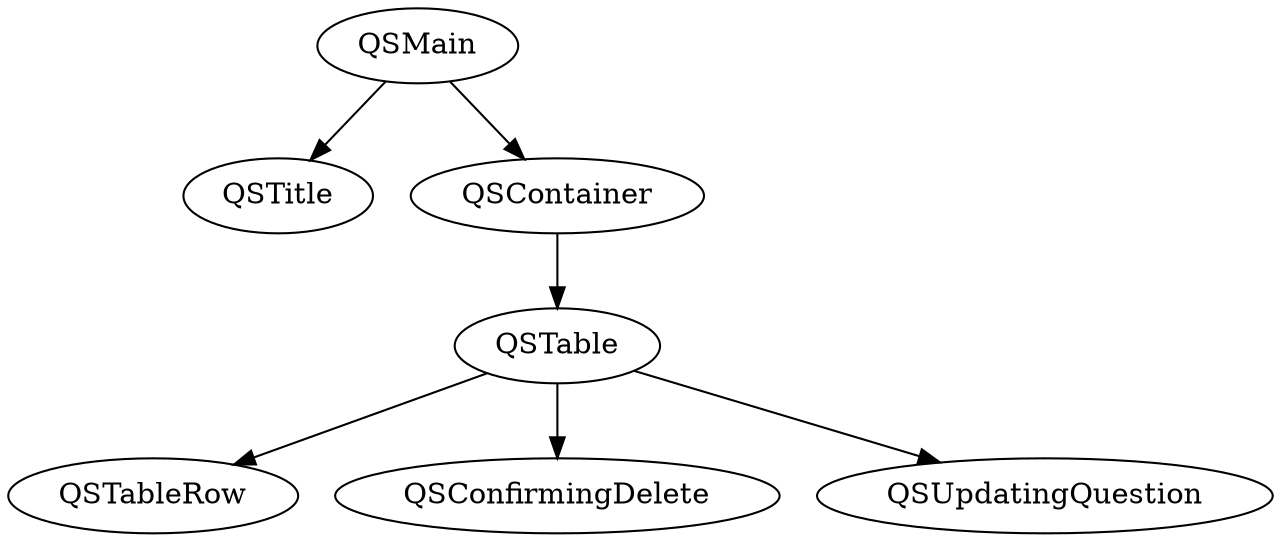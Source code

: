 digraph QSHierachy {
    QSMain -> QSTitle;
    QSMain -> QSContainer;
    QSContainer -> QSTable;
    QSTable -> QSTableRow;
    QSTable -> QSConfirmingDelete;
    QSTable -> QSUpdatingQuestion;
}
